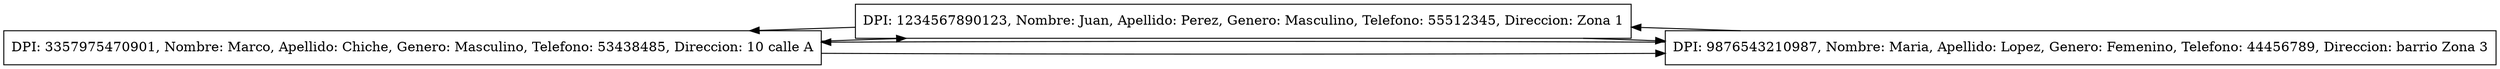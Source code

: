 digraph G {
rankdir=LR;
node [shape=record];
nodo0 [label="DPI: 3357975470901, Nombre:  Marco, Apellido:  Chiche, Genero:  Masculino, Telefono:  53438485, Direccion:  10 calle A"];
nodo1 [label="DPI: 1234567890123, Nombre:  Juan, Apellido:  Perez, Genero:  Masculino, Telefono:  55512345, Direccion:  Zona 1"];
nodo2 [label="DPI: 9876543210987, Nombre:  Maria, Apellido:  Lopez, Genero:  Femenino, Telefono:  44456789, Direccion:  barrio Zona 3"];
nodo0 -> nodo1;
nodo1 -> nodo0;
nodo1 -> nodo2;
nodo2 -> nodo1;
nodo2 -> nodo0;
nodo0 -> nodo2;
}
